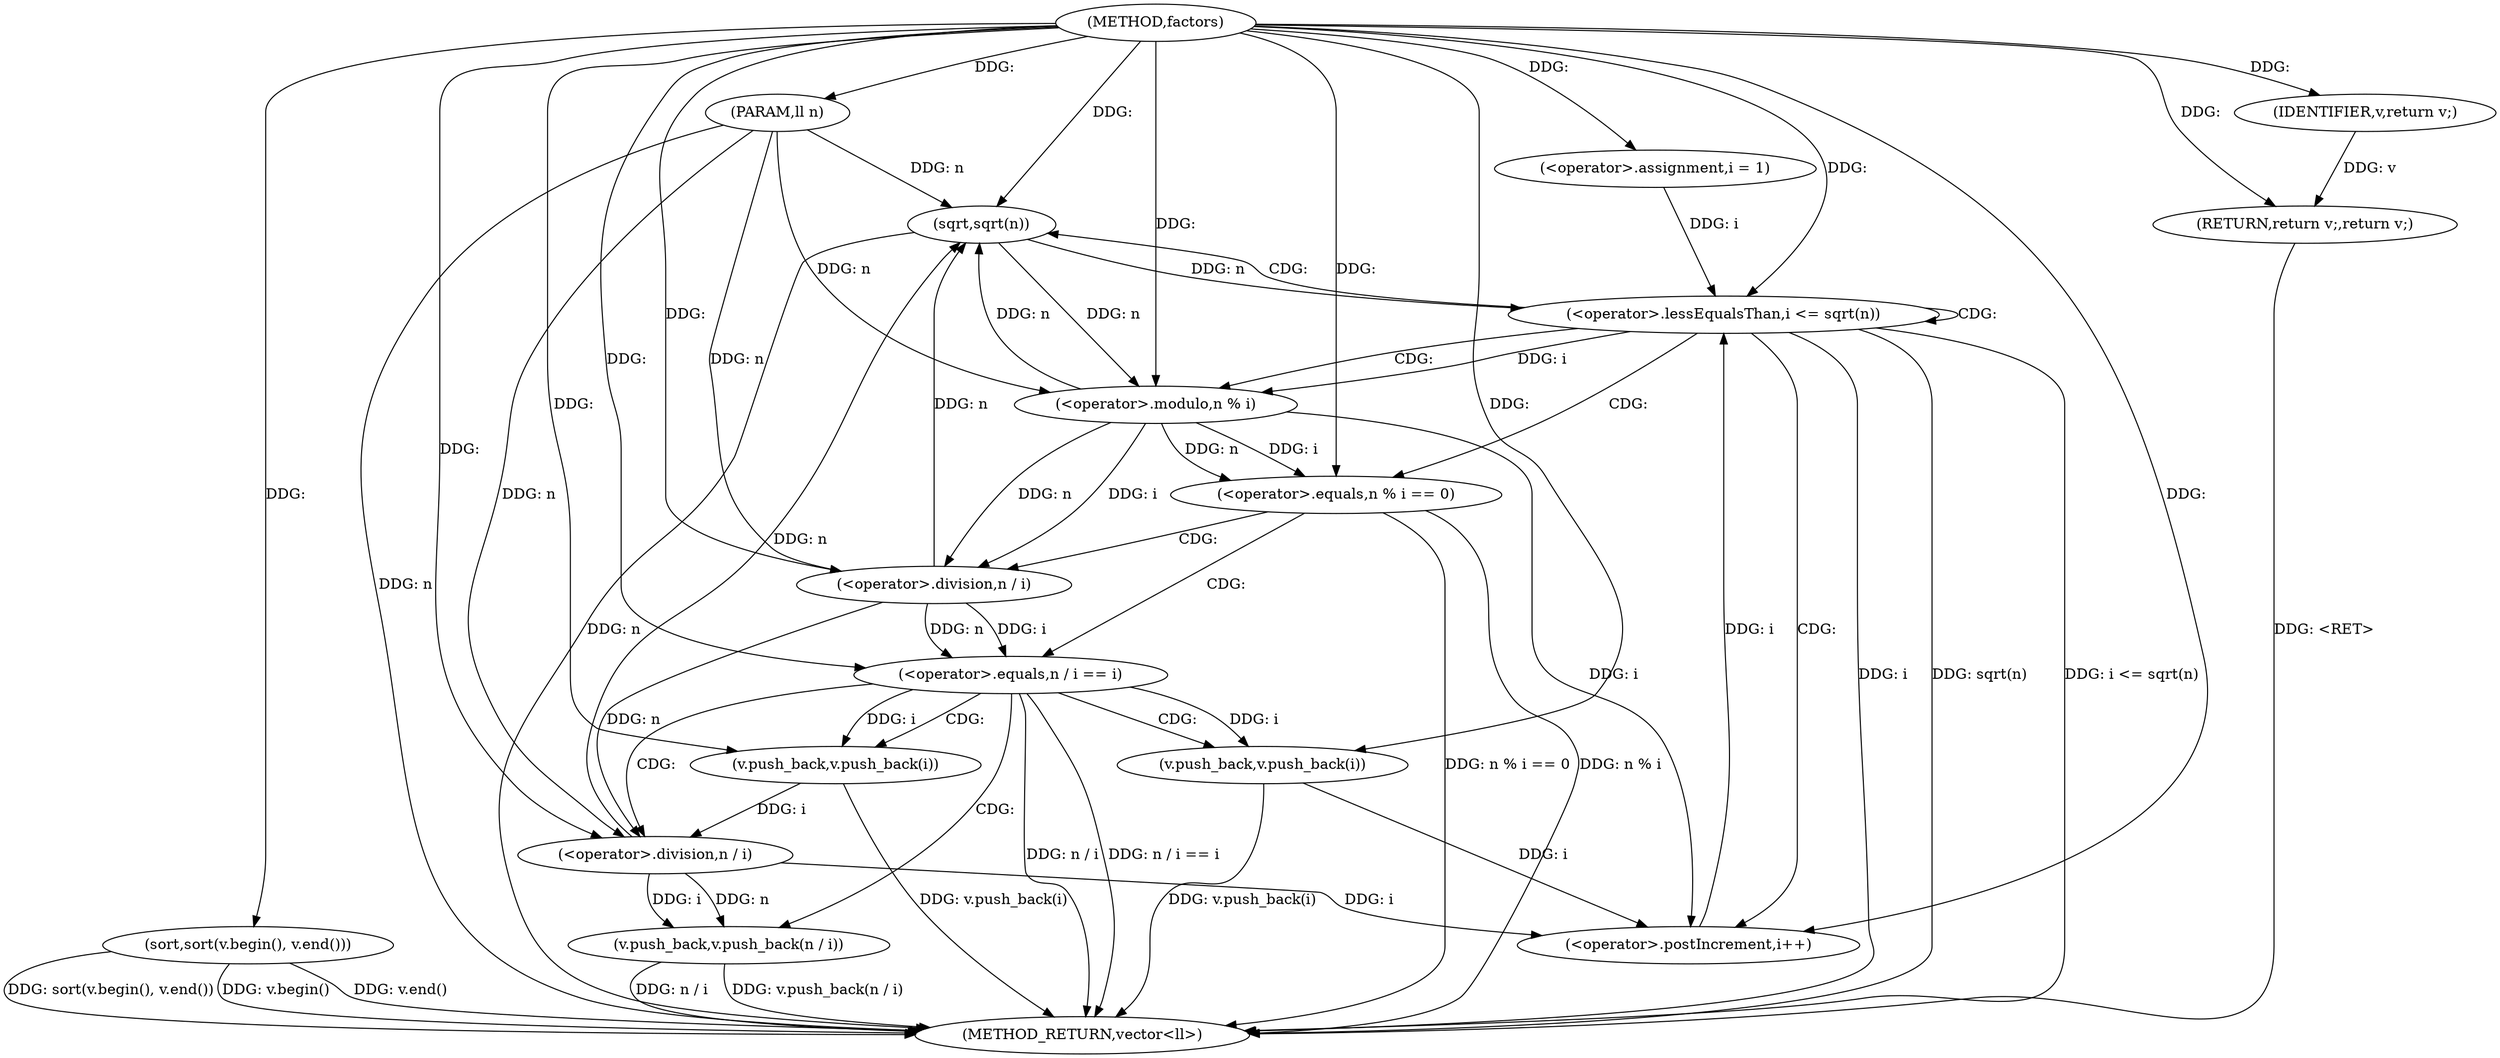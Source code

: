 digraph "factors" {  
"1000182" [label = "(METHOD,factors)" ]
"1000227" [label = "(METHOD_RETURN,vector<ll>)" ]
"1000183" [label = "(PARAM,ll n)" ]
"1000222" [label = "(sort,sort(v.begin(), v.end()))" ]
"1000225" [label = "(RETURN,return v;,return v;)" ]
"1000188" [label = "(<operator>.assignment,i = 1)" ]
"1000191" [label = "(<operator>.lessEqualsThan,i <= sqrt(n))" ]
"1000195" [label = "(<operator>.postIncrement,i++)" ]
"1000226" [label = "(IDENTIFIER,v,return v;)" ]
"1000193" [label = "(sqrt,sqrt(n))" ]
"1000199" [label = "(<operator>.equals,n % i == 0)" ]
"1000200" [label = "(<operator>.modulo,n % i)" ]
"1000206" [label = "(<operator>.equals,n / i == i)" ]
"1000212" [label = "(v.push_back,v.push_back(i))" ]
"1000207" [label = "(<operator>.division,n / i)" ]
"1000216" [label = "(v.push_back,v.push_back(i))" ]
"1000218" [label = "(v.push_back,v.push_back(n / i))" ]
"1000219" [label = "(<operator>.division,n / i)" ]
  "1000183" -> "1000227"  [ label = "DDG: n"] 
  "1000191" -> "1000227"  [ label = "DDG: i"] 
  "1000193" -> "1000227"  [ label = "DDG: n"] 
  "1000191" -> "1000227"  [ label = "DDG: sqrt(n)"] 
  "1000191" -> "1000227"  [ label = "DDG: i <= sqrt(n)"] 
  "1000222" -> "1000227"  [ label = "DDG: v.begin()"] 
  "1000222" -> "1000227"  [ label = "DDG: v.end()"] 
  "1000222" -> "1000227"  [ label = "DDG: sort(v.begin(), v.end())"] 
  "1000199" -> "1000227"  [ label = "DDG: n % i"] 
  "1000199" -> "1000227"  [ label = "DDG: n % i == 0"] 
  "1000206" -> "1000227"  [ label = "DDG: n / i"] 
  "1000206" -> "1000227"  [ label = "DDG: n / i == i"] 
  "1000216" -> "1000227"  [ label = "DDG: v.push_back(i)"] 
  "1000218" -> "1000227"  [ label = "DDG: n / i"] 
  "1000218" -> "1000227"  [ label = "DDG: v.push_back(n / i)"] 
  "1000212" -> "1000227"  [ label = "DDG: v.push_back(i)"] 
  "1000225" -> "1000227"  [ label = "DDG: <RET>"] 
  "1000182" -> "1000183"  [ label = "DDG: "] 
  "1000226" -> "1000225"  [ label = "DDG: v"] 
  "1000182" -> "1000225"  [ label = "DDG: "] 
  "1000182" -> "1000188"  [ label = "DDG: "] 
  "1000182" -> "1000222"  [ label = "DDG: "] 
  "1000182" -> "1000226"  [ label = "DDG: "] 
  "1000188" -> "1000191"  [ label = "DDG: i"] 
  "1000195" -> "1000191"  [ label = "DDG: i"] 
  "1000182" -> "1000191"  [ label = "DDG: "] 
  "1000193" -> "1000191"  [ label = "DDG: n"] 
  "1000200" -> "1000195"  [ label = "DDG: i"] 
  "1000219" -> "1000195"  [ label = "DDG: i"] 
  "1000212" -> "1000195"  [ label = "DDG: i"] 
  "1000182" -> "1000195"  [ label = "DDG: "] 
  "1000200" -> "1000193"  [ label = "DDG: n"] 
  "1000207" -> "1000193"  [ label = "DDG: n"] 
  "1000219" -> "1000193"  [ label = "DDG: n"] 
  "1000183" -> "1000193"  [ label = "DDG: n"] 
  "1000182" -> "1000193"  [ label = "DDG: "] 
  "1000200" -> "1000199"  [ label = "DDG: n"] 
  "1000200" -> "1000199"  [ label = "DDG: i"] 
  "1000182" -> "1000199"  [ label = "DDG: "] 
  "1000193" -> "1000200"  [ label = "DDG: n"] 
  "1000183" -> "1000200"  [ label = "DDG: n"] 
  "1000182" -> "1000200"  [ label = "DDG: "] 
  "1000191" -> "1000200"  [ label = "DDG: i"] 
  "1000207" -> "1000206"  [ label = "DDG: i"] 
  "1000207" -> "1000206"  [ label = "DDG: n"] 
  "1000182" -> "1000206"  [ label = "DDG: "] 
  "1000200" -> "1000207"  [ label = "DDG: n"] 
  "1000183" -> "1000207"  [ label = "DDG: n"] 
  "1000182" -> "1000207"  [ label = "DDG: "] 
  "1000200" -> "1000207"  [ label = "DDG: i"] 
  "1000206" -> "1000212"  [ label = "DDG: i"] 
  "1000182" -> "1000212"  [ label = "DDG: "] 
  "1000206" -> "1000216"  [ label = "DDG: i"] 
  "1000182" -> "1000216"  [ label = "DDG: "] 
  "1000219" -> "1000218"  [ label = "DDG: n"] 
  "1000219" -> "1000218"  [ label = "DDG: i"] 
  "1000207" -> "1000219"  [ label = "DDG: n"] 
  "1000183" -> "1000219"  [ label = "DDG: n"] 
  "1000182" -> "1000219"  [ label = "DDG: "] 
  "1000216" -> "1000219"  [ label = "DDG: i"] 
  "1000191" -> "1000200"  [ label = "CDG: "] 
  "1000191" -> "1000191"  [ label = "CDG: "] 
  "1000191" -> "1000199"  [ label = "CDG: "] 
  "1000191" -> "1000195"  [ label = "CDG: "] 
  "1000191" -> "1000193"  [ label = "CDG: "] 
  "1000199" -> "1000207"  [ label = "CDG: "] 
  "1000199" -> "1000206"  [ label = "CDG: "] 
  "1000206" -> "1000218"  [ label = "CDG: "] 
  "1000206" -> "1000216"  [ label = "CDG: "] 
  "1000206" -> "1000212"  [ label = "CDG: "] 
  "1000206" -> "1000219"  [ label = "CDG: "] 
}
